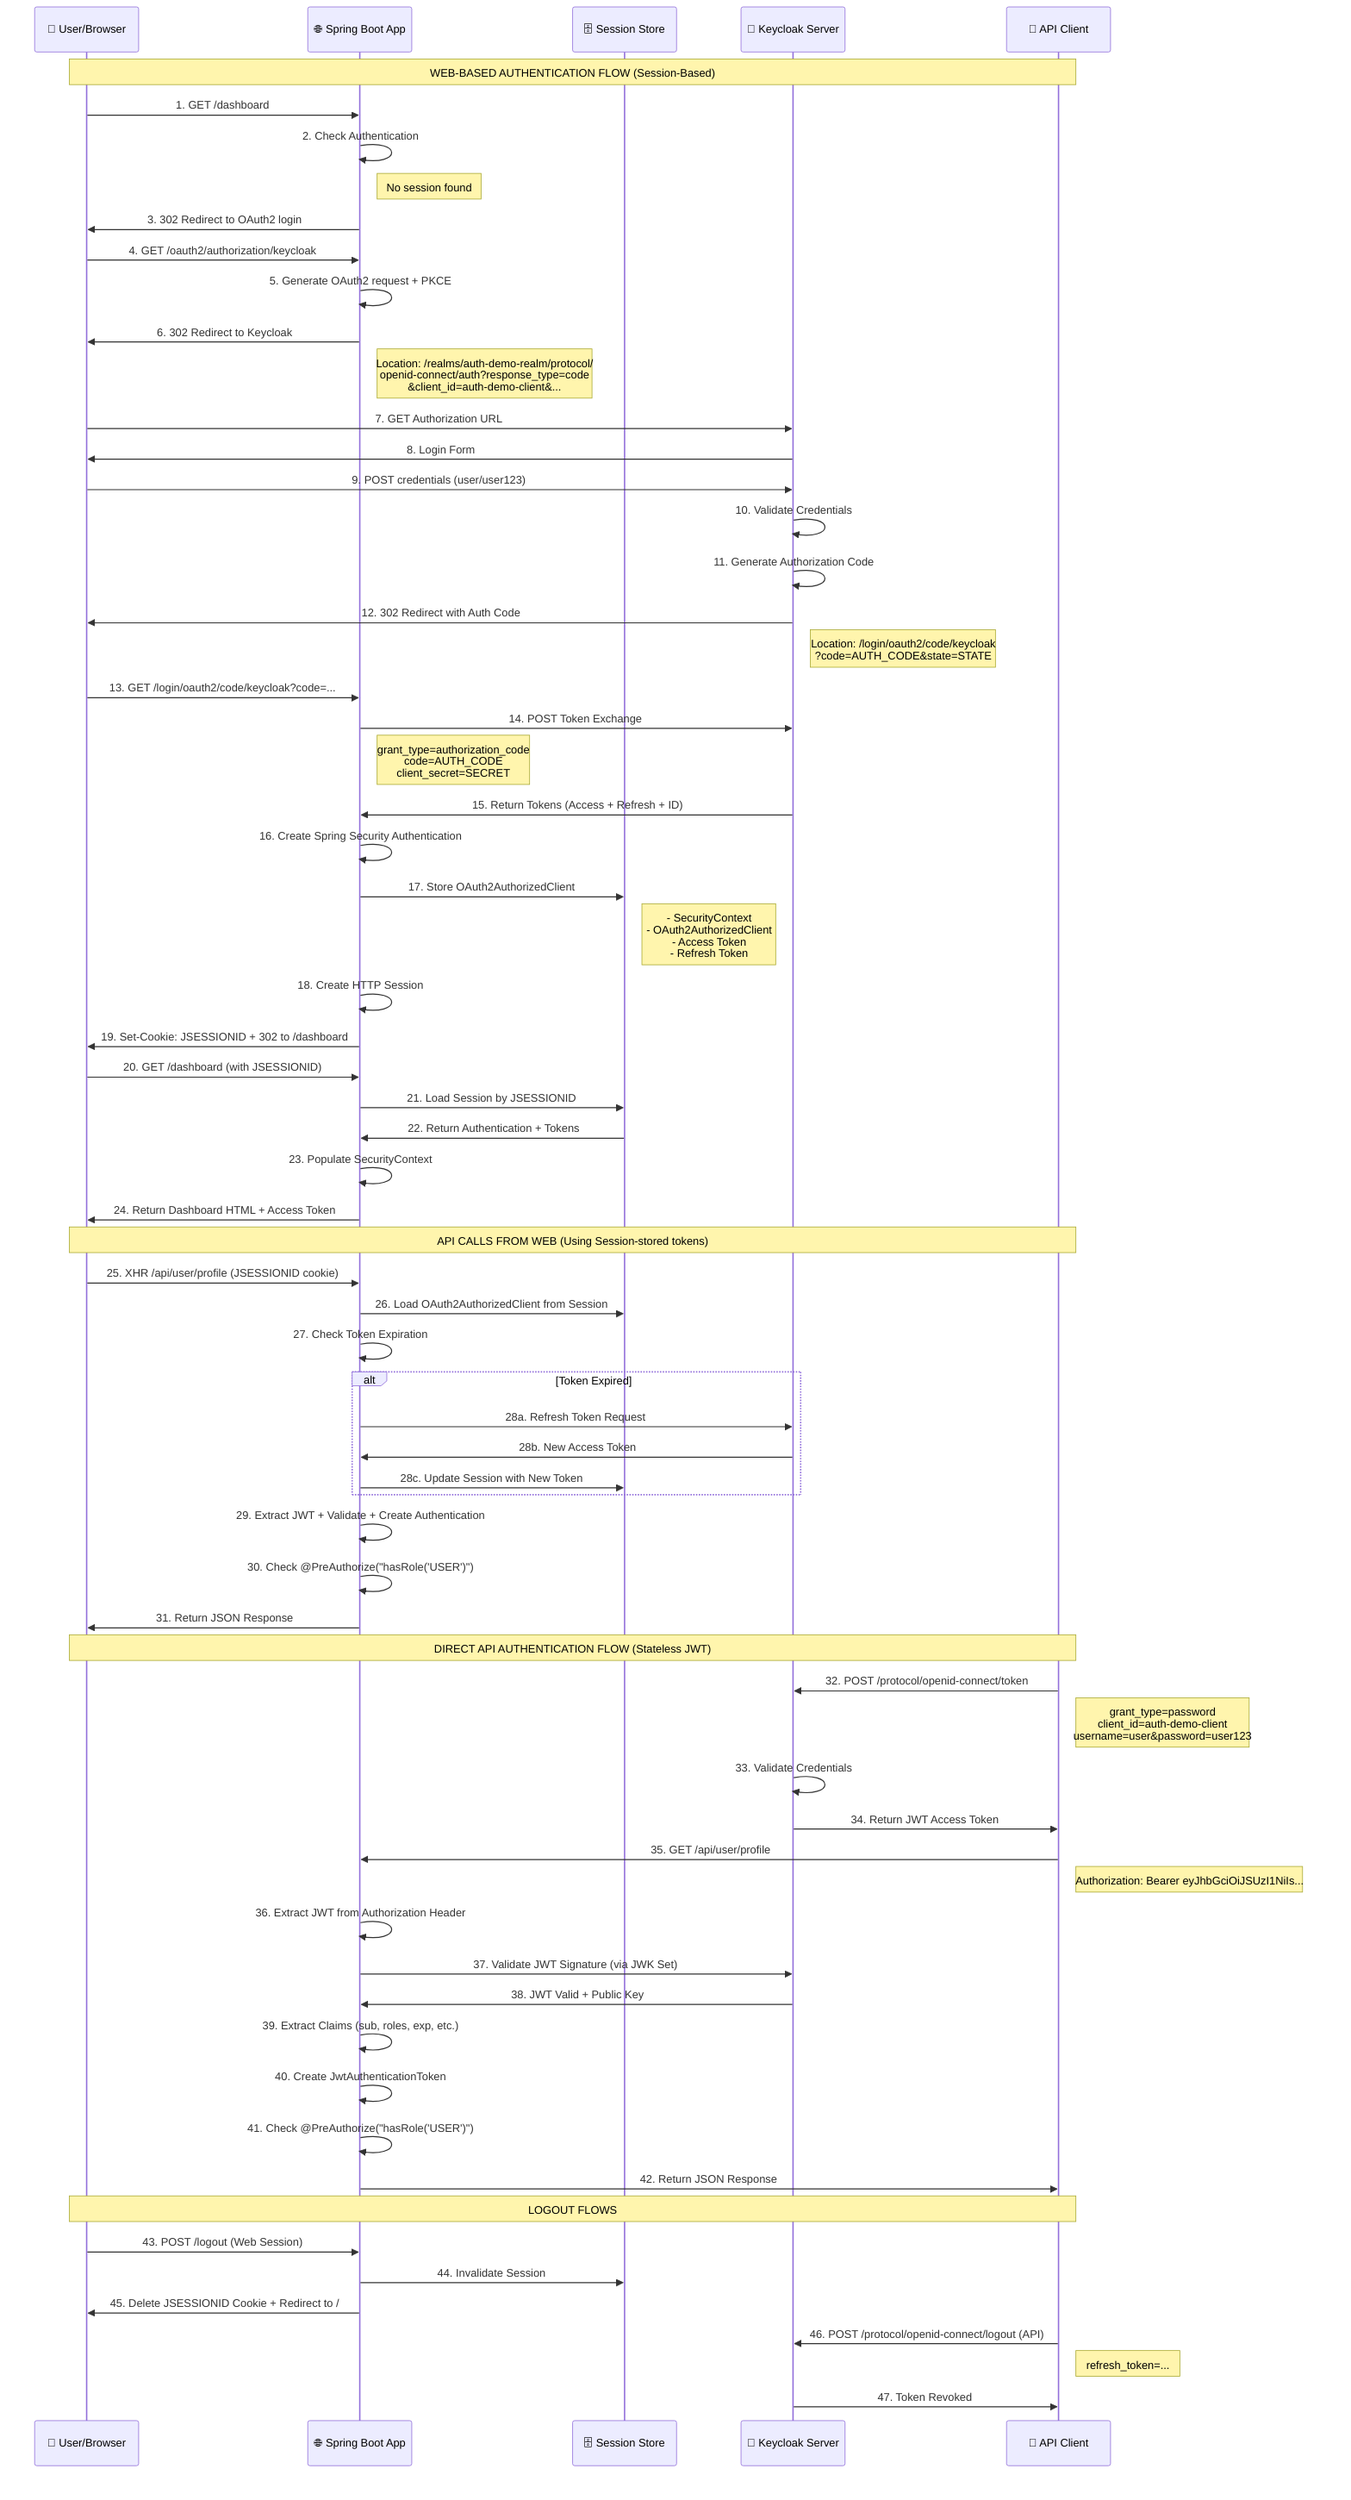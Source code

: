 sequenceDiagram
    participant User as 👤 User/Browser
    participant App as 🌐 Spring Boot App
    participant Session as 🗄️ Session Store
    participant Keycloak as 🔐 Keycloak Server
    participant API as 📡 API Client

    Note over User,API: WEB-BASED AUTHENTICATION FLOW (Session-Based)

    User->>App: 1. GET /dashboard
    App->>App: 2. Check Authentication
    Note right of App: No session found
    App->>User: 3. 302 Redirect to OAuth2 login

    User->>App: 4. GET /oauth2/authorization/keycloak
    App->>App: 5. Generate OAuth2 request + PKCE
    App->>User: 6. 302 Redirect to Keycloak
    Note right of App: Location: /realms/auth-demo-realm/protocol/<br/>openid-connect/auth?response_type=code<br/>&client_id=auth-demo-client&...

    User->>Keycloak: 7. GET Authorization URL
    Keycloak->>User: 8. Login Form

    User->>Keycloak: 9. POST credentials (user/user123)
    Keycloak->>Keycloak: 10. Validate Credentials
    Keycloak->>Keycloak: 11. Generate Authorization Code
    Keycloak->>User: 12. 302 Redirect with Auth Code
    Note right of Keycloak: Location: /login/oauth2/code/keycloak<br/>?code=AUTH_CODE&state=STATE

    User->>App: 13. GET /login/oauth2/code/keycloak?code=...
    App->>Keycloak: 14. POST Token Exchange
    Note right of App: grant_type=authorization_code<br/>code=AUTH_CODE<br/>client_secret=SECRET
    Keycloak->>App: 15. Return Tokens (Access + Refresh + ID)

    App->>App: 16. Create Spring Security Authentication
    App->>Session: 17. Store OAuth2AuthorizedClient
    Note right of Session: - SecurityContext<br/>- OAuth2AuthorizedClient<br/>- Access Token<br/>- Refresh Token
    App->>App: 18. Create HTTP Session
    App->>User: 19. Set-Cookie: JSESSIONID + 302 to /dashboard

    User->>App: 20. GET /dashboard (with JSESSIONID)
    App->>Session: 21. Load Session by JSESSIONID
    Session->>App: 22. Return Authentication + Tokens
    App->>App: 23. Populate SecurityContext
    App->>User: 24. Return Dashboard HTML + Access Token

    Note over User,API: API CALLS FROM WEB (Using Session-stored tokens)

    User->>App: 25. XHR /api/user/profile (JSESSIONID cookie)
    App->>Session: 26. Load OAuth2AuthorizedClient from Session
    App->>App: 27. Check Token Expiration
    alt Token Expired
        App->>Keycloak: 28a. Refresh Token Request
        Keycloak->>App: 28b. New Access Token
        App->>Session: 28c. Update Session with New Token
    end
    App->>App: 29. Extract JWT + Validate + Create Authentication
    App->>App: 30. Check @PreAuthorize("hasRole('USER')")
    App->>User: 31. Return JSON Response

    Note over User,API: DIRECT API AUTHENTICATION FLOW (Stateless JWT)

    API->>Keycloak: 32. POST /protocol/openid-connect/token
    Note right of API: grant_type=password<br/>client_id=auth-demo-client<br/>username=user&password=user123
    Keycloak->>Keycloak: 33. Validate Credentials
    Keycloak->>API: 34. Return JWT Access Token

    API->>App: 35. GET /api/user/profile
    Note right of API: Authorization: Bearer eyJhbGciOiJSUzI1NiIs...

    App->>App: 36. Extract JWT from Authorization Header
    App->>Keycloak: 37. Validate JWT Signature (via JWK Set)
    Keycloak->>App: 38. JWT Valid + Public Key
    App->>App: 39. Extract Claims (sub, roles, exp, etc.)
    App->>App: 40. Create JwtAuthenticationToken
    App->>App: 41. Check @PreAuthorize("hasRole('USER')")
    App->>API: 42. Return JSON Response

    Note over User,API: LOGOUT FLOWS

    User->>App: 43. POST /logout (Web Session)
    App->>Session: 44. Invalidate Session
    App->>User: 45. Delete JSESSIONID Cookie + Redirect to /

    API->>Keycloak: 46. POST /protocol/openid-connect/logout (API)
    Note right of API: refresh_token=...
    Keycloak->>API: 47. Token Revoked